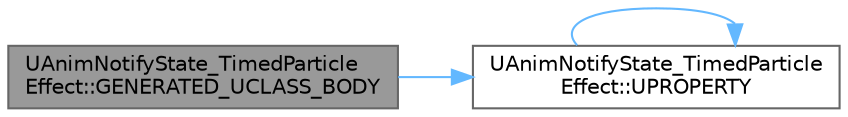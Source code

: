 digraph "UAnimNotifyState_TimedParticleEffect::GENERATED_UCLASS_BODY"
{
 // INTERACTIVE_SVG=YES
 // LATEX_PDF_SIZE
  bgcolor="transparent";
  edge [fontname=Helvetica,fontsize=10,labelfontname=Helvetica,labelfontsize=10];
  node [fontname=Helvetica,fontsize=10,shape=box,height=0.2,width=0.4];
  rankdir="LR";
  Node1 [id="Node000001",label="UAnimNotifyState_TimedParticle\lEffect::GENERATED_UCLASS_BODY",height=0.2,width=0.4,color="gray40", fillcolor="grey60", style="filled", fontcolor="black",tooltip=" "];
  Node1 -> Node2 [id="edge1_Node000001_Node000002",color="steelblue1",style="solid",tooltip=" "];
  Node2 [id="Node000002",label="UAnimNotifyState_TimedParticle\lEffect::UPROPERTY",height=0.2,width=0.4,color="grey40", fillcolor="white", style="filled",URL="$d5/dec/classUAnimNotifyState__TimedParticleEffect.html#ab71f26c7ea6cccebc1bdacee44673d8d",tooltip=" "];
  Node2 -> Node2 [id="edge2_Node000002_Node000002",color="steelblue1",style="solid",tooltip=" "];
}
